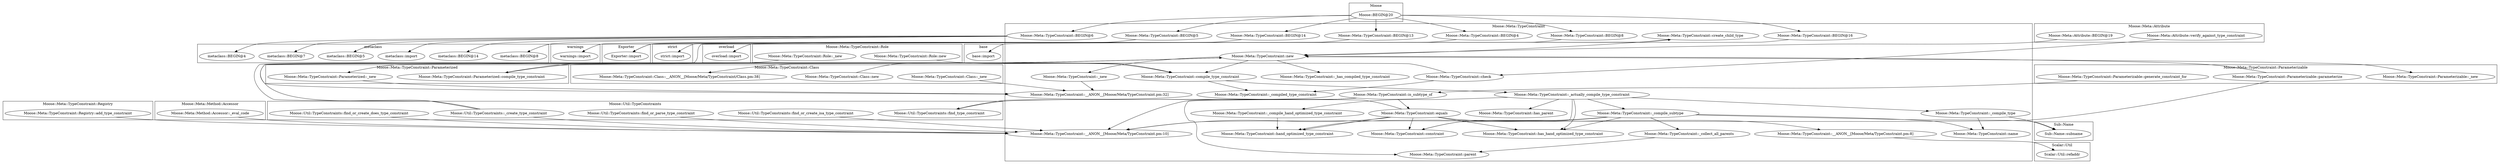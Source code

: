 digraph {
graph [overlap=false]
subgraph cluster_Moose_Meta_TypeConstraint_Parameterizable {
	label="Moose::Meta::TypeConstraint::Parameterizable";
	"Moose::Meta::TypeConstraint::Parameterizable::_new";
	"Moose::Meta::TypeConstraint::Parameterizable::parameterize";
	"Moose::Meta::TypeConstraint::Parameterizable::generate_constraint_for";
}
subgraph cluster_warnings {
	label="warnings";
	"warnings::import";
}
subgraph cluster_base {
	label="base";
	"base::import";
}
subgraph cluster_strict {
	label="strict";
	"strict::import";
}
subgraph cluster_Moose_Util_TypeConstraints {
	label="Moose::Util::TypeConstraints";
	"Moose::Util::TypeConstraints::_create_type_constraint";
	"Moose::Util::TypeConstraints::find_type_constraint";
	"Moose::Util::TypeConstraints::find_or_create_does_type_constraint";
	"Moose::Util::TypeConstraints::find_or_create_isa_type_constraint";
	"Moose::Util::TypeConstraints::find_or_parse_type_constraint";
}
subgraph cluster_Moose_Meta_TypeConstraint_Role {
	label="Moose::Meta::TypeConstraint::Role";
	"Moose::Meta::TypeConstraint::Role::_new";
	"Moose::Meta::TypeConstraint::Role::new";
}
subgraph cluster_Moose {
	label="Moose";
	"Moose::BEGIN@20";
}
subgraph cluster_Exporter {
	label="Exporter";
	"Exporter::import";
}
subgraph cluster_Moose_Meta_TypeConstraint_Parameterized {
	label="Moose::Meta::TypeConstraint::Parameterized";
	"Moose::Meta::TypeConstraint::Parameterized::compile_type_constraint";
	"Moose::Meta::TypeConstraint::Parameterized::_new";
}
subgraph cluster_Moose_Meta_TypeConstraint_Registry {
	label="Moose::Meta::TypeConstraint::Registry";
	"Moose::Meta::TypeConstraint::Registry::add_type_constraint";
}
subgraph cluster_overload {
	label="overload";
	"overload::import";
}
subgraph cluster_Sub_Name {
	label="Sub::Name";
	"Sub::Name::subname";
}
subgraph cluster_metaclass {
	label="metaclass";
	"metaclass::BEGIN@8";
	"metaclass::BEGIN@14";
	"metaclass::import";
	"metaclass::BEGIN@5";
	"metaclass::BEGIN@7";
	"metaclass::BEGIN@4";
}
subgraph cluster_Scalar_Util {
	label="Scalar::Util";
	"Scalar::Util::refaddr";
}
subgraph cluster_Moose_Meta_TypeConstraint_Class {
	label="Moose::Meta::TypeConstraint::Class";
	"Moose::Meta::TypeConstraint::Class::__ANON__[Moose/Meta/TypeConstraint/Class.pm:38]";
	"Moose::Meta::TypeConstraint::Class::new";
	"Moose::Meta::TypeConstraint::Class::_new";
}
subgraph cluster_Moose_Meta_Attribute {
	label="Moose::Meta::Attribute";
	"Moose::Meta::Attribute::verify_against_type_constraint";
	"Moose::Meta::Attribute::BEGIN@19";
}
subgraph cluster_Moose_Meta_Method_Accessor {
	label="Moose::Meta::Method::Accessor";
	"Moose::Meta::Method::Accessor::_eval_code";
}
subgraph cluster_Moose_Meta_TypeConstraint {
	label="Moose::Meta::TypeConstraint";
	"Moose::Meta::TypeConstraint::__ANON__[Moose/Meta/TypeConstraint.pm:10]";
	"Moose::Meta::TypeConstraint::BEGIN@16";
	"Moose::Meta::TypeConstraint::hand_optimized_type_constraint";
	"Moose::Meta::TypeConstraint::check";
	"Moose::Meta::TypeConstraint::_collect_all_parents";
	"Moose::Meta::TypeConstraint::_compile_type";
	"Moose::Meta::TypeConstraint::_has_compiled_type_constraint";
	"Moose::Meta::TypeConstraint::_compiled_type_constraint";
	"Moose::Meta::TypeConstraint::_compile_hand_optimized_type_constraint";
	"Moose::Meta::TypeConstraint::create_child_type";
	"Moose::Meta::TypeConstraint::equals";
	"Moose::Meta::TypeConstraint::BEGIN@8";
	"Moose::Meta::TypeConstraint::new";
	"Moose::Meta::TypeConstraint::_actually_compile_type_constraint";
	"Moose::Meta::TypeConstraint::BEGIN@6";
	"Moose::Meta::TypeConstraint::BEGIN@5";
	"Moose::Meta::TypeConstraint::is_subtype_of";
	"Moose::Meta::TypeConstraint::parent";
	"Moose::Meta::TypeConstraint::_new";
	"Moose::Meta::TypeConstraint::BEGIN@13";
	"Moose::Meta::TypeConstraint::BEGIN@14";
	"Moose::Meta::TypeConstraint::compile_type_constraint";
	"Moose::Meta::TypeConstraint::_compile_subtype";
	"Moose::Meta::TypeConstraint::name";
	"Moose::Meta::TypeConstraint::has_parent";
	"Moose::Meta::TypeConstraint::constraint";
	"Moose::Meta::TypeConstraint::BEGIN@4";
	"Moose::Meta::TypeConstraint::__ANON__[Moose/Meta/TypeConstraint.pm:8]";
	"Moose::Meta::TypeConstraint::has_hand_optimized_type_constraint";
	"Moose::Meta::TypeConstraint::__ANON__[Moose/Meta/TypeConstraint.pm:32]";
}
"Moose::Util::TypeConstraints::_create_type_constraint" -> "Moose::Meta::TypeConstraint::create_child_type";
"Moose::BEGIN@20" -> "Moose::Meta::TypeConstraint::BEGIN@5";
"Moose::Meta::TypeConstraint::BEGIN@14" -> "Exporter::import";
"Moose::Meta::TypeConstraint::BEGIN@13" -> "Exporter::import";
"Moose::Meta::TypeConstraint::new" -> "Moose::Meta::TypeConstraint::Parameterizable::_new";
"Moose::Meta::TypeConstraint::is_subtype_of" -> "Moose::Util::TypeConstraints::find_type_constraint";
"Moose::Meta::TypeConstraint::equals" -> "Moose::Util::TypeConstraints::find_type_constraint";
"Moose::Meta::TypeConstraint::is_subtype_of" -> "Moose::Meta::TypeConstraint::equals";
"Moose::Meta::TypeConstraint::new" -> "Moose::Meta::TypeConstraint::Parameterized::compile_type_constraint";
"Moose::Meta::TypeConstraint::_compile_subtype" -> "Moose::Meta::TypeConstraint::has_hand_optimized_type_constraint";
"Moose::Meta::TypeConstraint::equals" -> "Moose::Meta::TypeConstraint::has_hand_optimized_type_constraint";
"Moose::Meta::TypeConstraint::_actually_compile_type_constraint" -> "Moose::Meta::TypeConstraint::has_hand_optimized_type_constraint";
"Moose::Meta::TypeConstraint::BEGIN@6" -> "metaclass::BEGIN@7";
"Moose::BEGIN@20" -> "Moose::Meta::TypeConstraint::BEGIN@16";
"Moose::Meta::TypeConstraint::_compile_subtype" -> "Moose::Meta::TypeConstraint::_collect_all_parents";
"Moose::Meta::TypeConstraint::BEGIN@6" -> "metaclass::import";
"Moose::Meta::TypeConstraint::new" -> "Moose::Meta::TypeConstraint::_new";
"Moose::Meta::TypeConstraint::_compile_subtype" -> "Moose::Meta::TypeConstraint::hand_optimized_type_constraint";
"Moose::Meta::TypeConstraint::_compile_hand_optimized_type_constraint" -> "Moose::Meta::TypeConstraint::hand_optimized_type_constraint";
"Moose::Meta::TypeConstraint::equals" -> "Moose::Meta::TypeConstraint::hand_optimized_type_constraint";
"Moose::Meta::TypeConstraint::new" -> "Moose::Meta::TypeConstraint::Parameterized::_new";
"Moose::Meta::TypeConstraint::BEGIN@16" -> "base::import";
"Moose::BEGIN@20" -> "Moose::Meta::TypeConstraint::BEGIN@8";
"Moose::Meta::TypeConstraint::check" -> "Moose::Meta::TypeConstraint::Class::__ANON__[Moose/Meta/TypeConstraint/Class.pm:38]";
"Moose::Meta::TypeConstraint::BEGIN@8" -> "overload::import";
"Moose::Meta::TypeConstraint::compile_type_constraint" -> "Moose::Meta::TypeConstraint::_actually_compile_type_constraint";
"Moose::Meta::TypeConstraint::BEGIN@5" -> "warnings::import";
"Moose::BEGIN@20" -> "Moose::Meta::TypeConstraint::BEGIN@14";
"Moose::Meta::TypeConstraint::Parameterizable::generate_constraint_for" -> "Moose::Meta::TypeConstraint::is_subtype_of";
"Moose::Meta::TypeConstraint::compile_type_constraint" -> "Moose::Meta::TypeConstraint::_compiled_type_constraint";
"Moose::Meta::TypeConstraint::check" -> "Moose::Meta::TypeConstraint::_compiled_type_constraint";
"Moose::Meta::TypeConstraint::BEGIN@6" -> "metaclass::BEGIN@4";
"Moose::Meta::TypeConstraint::BEGIN@4" -> "strict::import";
"Moose::Meta::TypeConstraint::Parameterized::_new" -> "Moose::Meta::TypeConstraint::__ANON__[Moose/Meta/TypeConstraint.pm:32]";
"Moose::Meta::TypeConstraint::_new" -> "Moose::Meta::TypeConstraint::__ANON__[Moose/Meta/TypeConstraint.pm:32]";
"Moose::Meta::TypeConstraint::Role::_new" -> "Moose::Meta::TypeConstraint::__ANON__[Moose/Meta/TypeConstraint.pm:32]";
"Moose::Meta::TypeConstraint::Class::_new" -> "Moose::Meta::TypeConstraint::__ANON__[Moose/Meta/TypeConstraint.pm:32]";
"Moose::Meta::TypeConstraint::BEGIN@6" -> "metaclass::BEGIN@14";
"Moose::Meta::TypeConstraint::Parameterized::compile_type_constraint" -> "Moose::Meta::TypeConstraint::compile_type_constraint";
"Moose::Meta::TypeConstraint::new" -> "Moose::Meta::TypeConstraint::compile_type_constraint";
"Moose::Meta::TypeConstraint::Class::new" -> "Moose::Meta::TypeConstraint::compile_type_constraint";
"Moose::Meta::TypeConstraint::Role::new" -> "Moose::Meta::TypeConstraint::compile_type_constraint";
"Moose::Meta::TypeConstraint::_compile_subtype" -> "Moose::Meta::TypeConstraint::name";
"Moose::Meta::TypeConstraint::_compile_type" -> "Moose::Meta::TypeConstraint::name";
"Moose::Meta::TypeConstraint::equals" -> "Moose::Meta::TypeConstraint::__ANON__[Moose/Meta/TypeConstraint.pm:8]";
"Moose::Meta::Attribute::verify_against_type_constraint" -> "Moose::Meta::TypeConstraint::check";
"Moose::Meta::TypeConstraint::__ANON__[Moose/Meta/TypeConstraint.pm:8]" -> "Scalar::Util::refaddr";
"Moose::Meta::TypeConstraint::new" -> "Moose::Meta::TypeConstraint::_has_compiled_type_constraint";
"Moose::Meta::TypeConstraint::_compile_subtype" -> "Sub::Name::subname";
"Moose::Meta::TypeConstraint::_compile_type" -> "Sub::Name::subname";
"Moose::Meta::Attribute::BEGIN@19" -> "Moose::Meta::TypeConstraint::new";
"Moose::Meta::TypeConstraint::create_child_type" -> "Moose::Meta::TypeConstraint::new";
"Moose::Util::TypeConstraints::_create_type_constraint" -> "Moose::Meta::TypeConstraint::new";
"Moose::Meta::TypeConstraint::Parameterizable::parameterize" -> "Moose::Meta::TypeConstraint::new";
"Moose::Meta::TypeConstraint::BEGIN@6" -> "metaclass::BEGIN@5";
"Moose::Meta::TypeConstraint::_actually_compile_type_constraint" -> "Moose::Meta::TypeConstraint::_compile_subtype";
"Moose::BEGIN@20" -> "Moose::Meta::TypeConstraint::BEGIN@6";
"Moose::Util::TypeConstraints::_create_type_constraint" -> "Moose::Meta::TypeConstraint::__ANON__[Moose/Meta/TypeConstraint.pm:10]";
"Moose::Meta::TypeConstraint::is_subtype_of" -> "Moose::Meta::TypeConstraint::__ANON__[Moose/Meta/TypeConstraint.pm:10]";
"Moose::Meta::Method::Accessor::_eval_code" -> "Moose::Meta::TypeConstraint::__ANON__[Moose/Meta/TypeConstraint.pm:10]";
"Moose::Meta::TypeConstraint::Registry::add_type_constraint" -> "Moose::Meta::TypeConstraint::__ANON__[Moose/Meta/TypeConstraint.pm:10]";
"Moose::Meta::TypeConstraint::Parameterizable::parameterize" -> "Moose::Meta::TypeConstraint::__ANON__[Moose/Meta/TypeConstraint.pm:10]";
"Moose::Util::TypeConstraints::find_or_parse_type_constraint" -> "Moose::Meta::TypeConstraint::__ANON__[Moose/Meta/TypeConstraint.pm:10]";
"Moose::Util::TypeConstraints::find_or_create_isa_type_constraint" -> "Moose::Meta::TypeConstraint::__ANON__[Moose/Meta/TypeConstraint.pm:10]";
"Moose::Meta::TypeConstraint::equals" -> "Moose::Meta::TypeConstraint::__ANON__[Moose/Meta/TypeConstraint.pm:10]";
"Moose::Util::TypeConstraints::find_or_create_does_type_constraint" -> "Moose::Meta::TypeConstraint::__ANON__[Moose/Meta/TypeConstraint.pm:10]";
"Moose::Meta::TypeConstraint::is_subtype_of" -> "Moose::Meta::TypeConstraint::parent";
"Moose::Meta::TypeConstraint::_collect_all_parents" -> "Moose::Meta::TypeConstraint::parent";
"Moose::Meta::TypeConstraint::_compile_subtype" -> "Moose::Meta::TypeConstraint::constraint";
"Moose::Meta::TypeConstraint::equals" -> "Moose::Meta::TypeConstraint::constraint";
"Moose::Meta::TypeConstraint::_actually_compile_type_constraint" -> "Moose::Meta::TypeConstraint::constraint";
"Moose::BEGIN@20" -> "Moose::Meta::TypeConstraint::BEGIN@4";
"Moose::Meta::TypeConstraint::_actually_compile_type_constraint" -> "Moose::Meta::TypeConstraint::_compile_type";
"Moose::Meta::TypeConstraint::_actually_compile_type_constraint" -> "Moose::Meta::TypeConstraint::_compile_hand_optimized_type_constraint";
"Moose::BEGIN@20" -> "Moose::Meta::TypeConstraint::BEGIN@13";
"Moose::Meta::TypeConstraint::_actually_compile_type_constraint" -> "Moose::Meta::TypeConstraint::has_parent";
"Moose::Meta::TypeConstraint::BEGIN@6" -> "metaclass::BEGIN@8";
}
